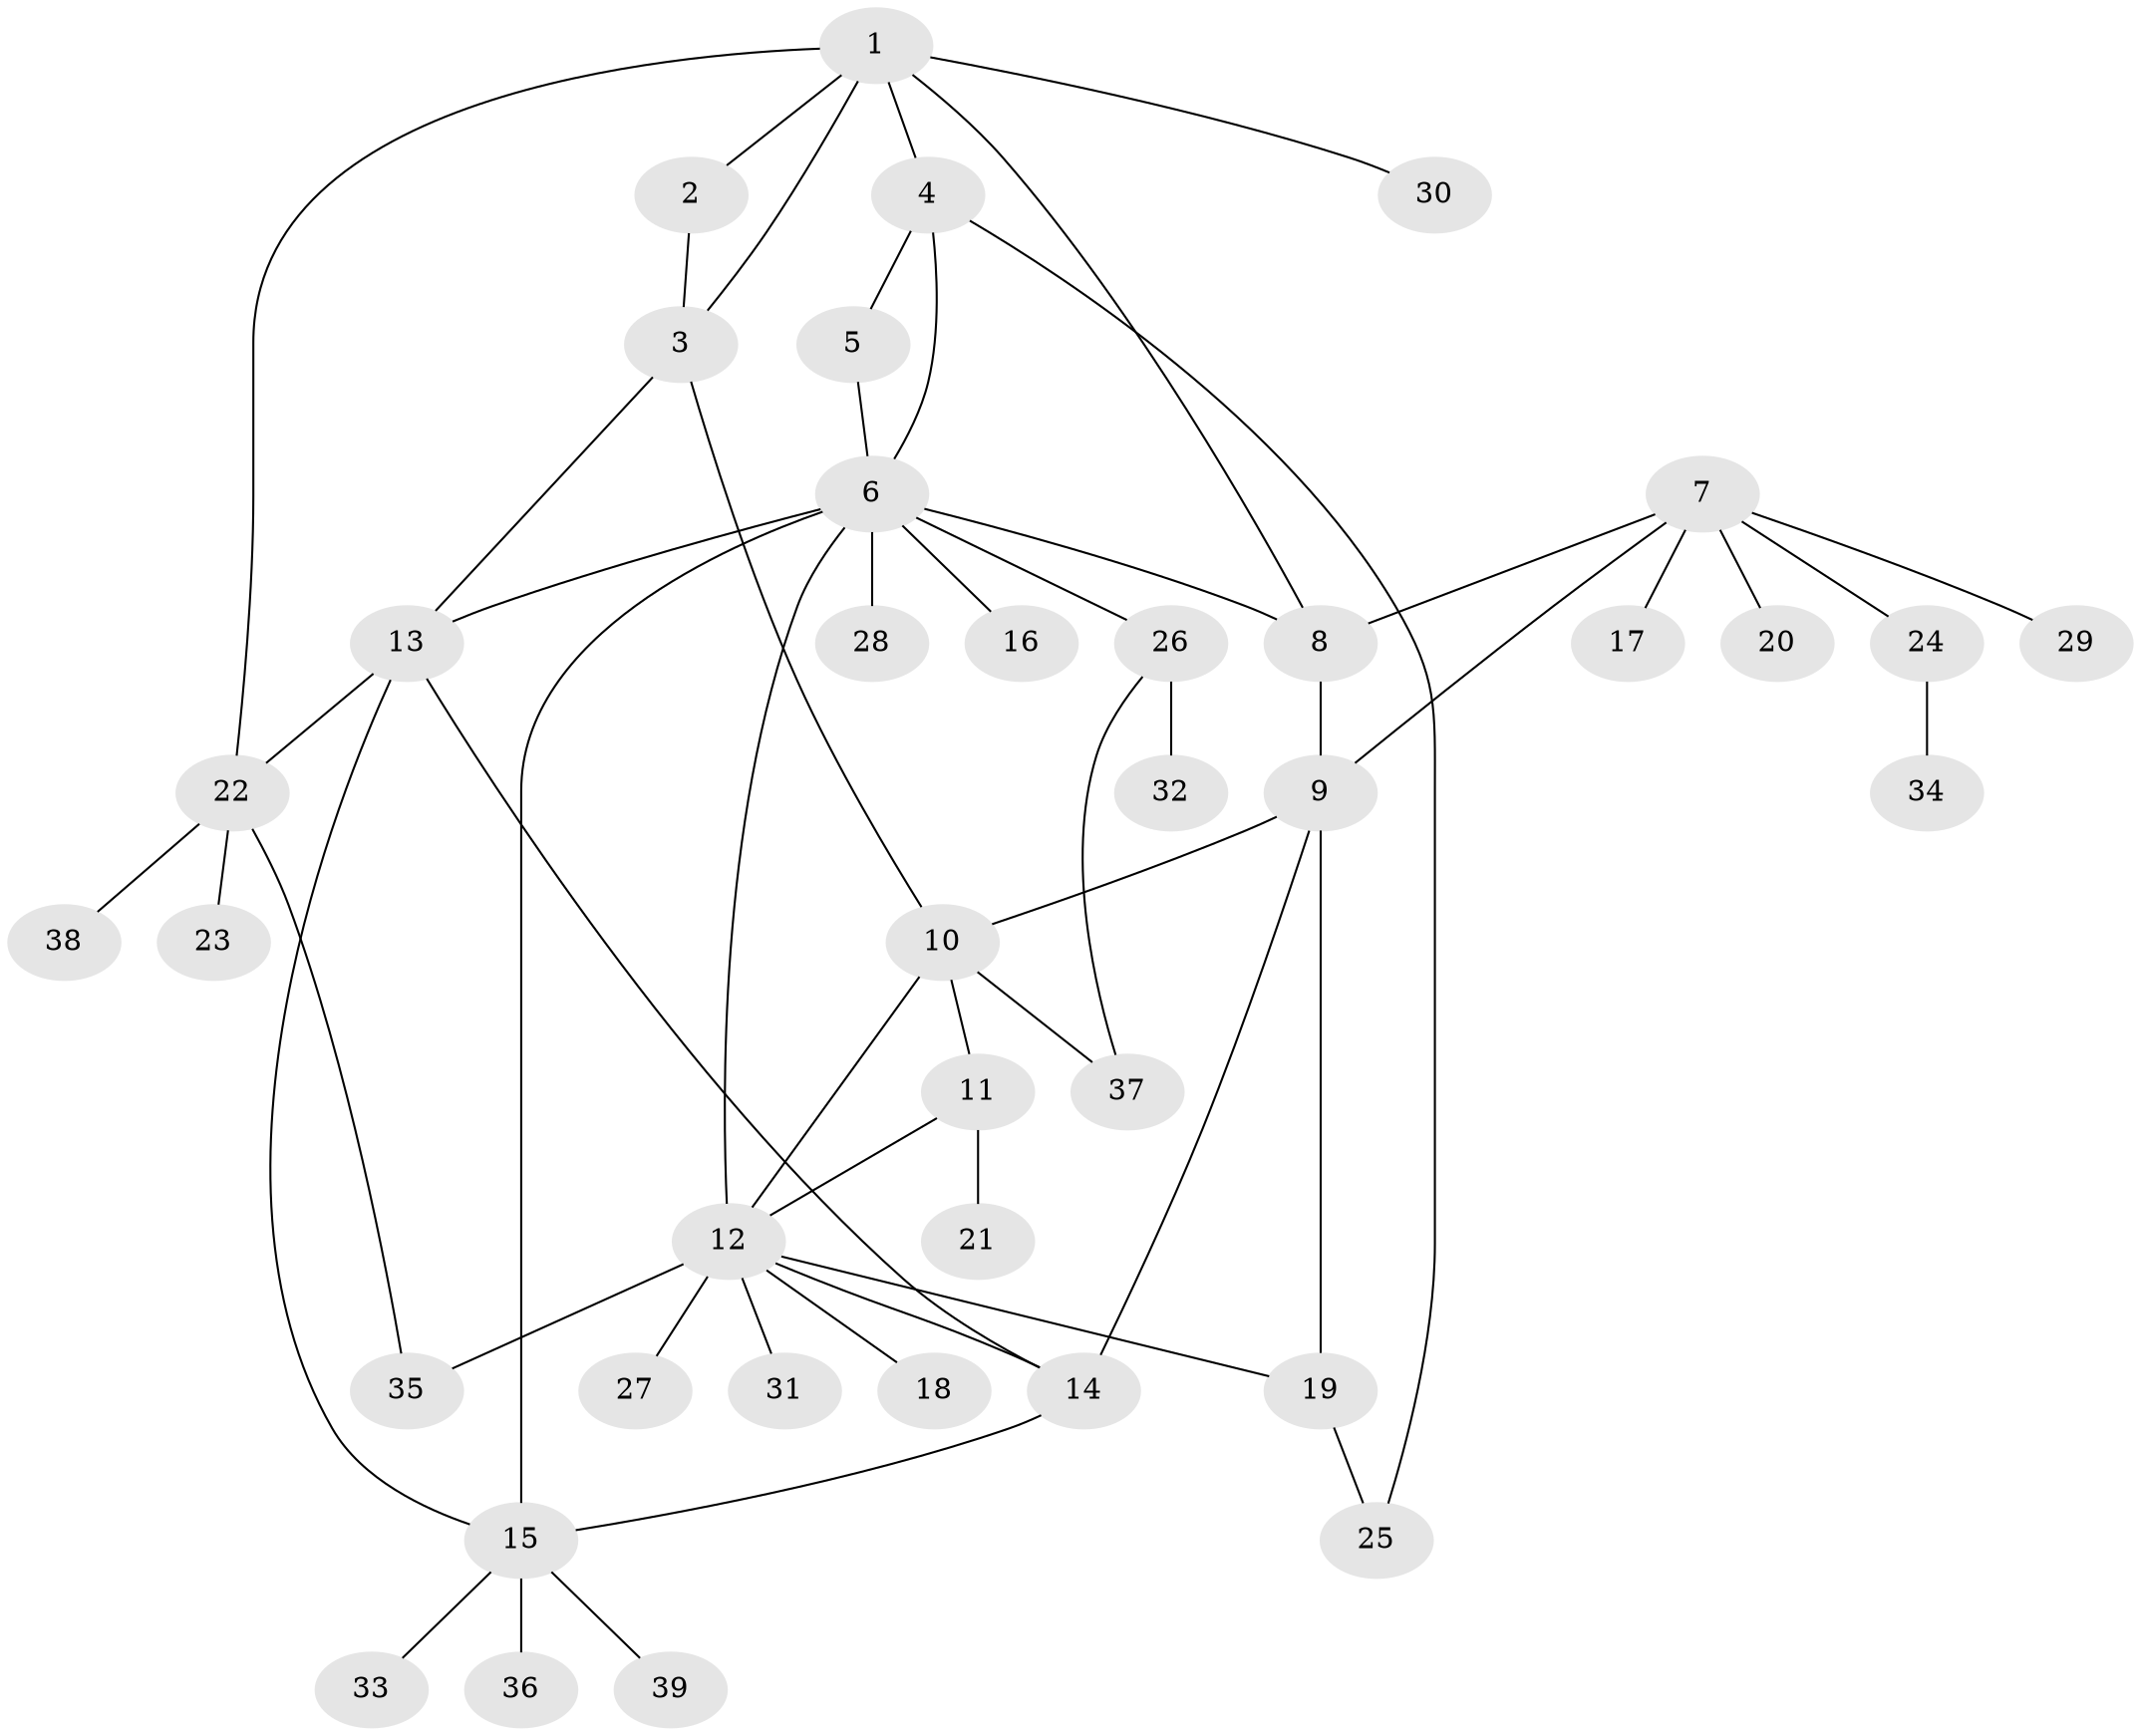 // original degree distribution, {9: 0.015625, 3: 0.078125, 5: 0.09375, 10: 0.03125, 7: 0.015625, 6: 0.046875, 4: 0.03125, 2: 0.171875, 1: 0.515625}
// Generated by graph-tools (version 1.1) at 2025/52/03/04/25 22:52:18]
// undirected, 39 vertices, 55 edges
graph export_dot {
  node [color=gray90,style=filled];
  1;
  2;
  3;
  4;
  5;
  6;
  7;
  8;
  9;
  10;
  11;
  12;
  13;
  14;
  15;
  16;
  17;
  18;
  19;
  20;
  21;
  22;
  23;
  24;
  25;
  26;
  27;
  28;
  29;
  30;
  31;
  32;
  33;
  34;
  35;
  36;
  37;
  38;
  39;
  1 -- 2 [weight=1.0];
  1 -- 3 [weight=1.0];
  1 -- 4 [weight=1.0];
  1 -- 8 [weight=1.0];
  1 -- 22 [weight=2.0];
  1 -- 30 [weight=2.0];
  2 -- 3 [weight=1.0];
  3 -- 10 [weight=1.0];
  3 -- 13 [weight=1.0];
  4 -- 5 [weight=1.0];
  4 -- 6 [weight=1.0];
  4 -- 25 [weight=1.0];
  5 -- 6 [weight=1.0];
  6 -- 8 [weight=1.0];
  6 -- 12 [weight=1.0];
  6 -- 13 [weight=1.0];
  6 -- 15 [weight=1.0];
  6 -- 16 [weight=1.0];
  6 -- 26 [weight=1.0];
  6 -- 28 [weight=1.0];
  7 -- 8 [weight=1.0];
  7 -- 9 [weight=1.0];
  7 -- 17 [weight=1.0];
  7 -- 20 [weight=1.0];
  7 -- 24 [weight=1.0];
  7 -- 29 [weight=1.0];
  8 -- 9 [weight=1.0];
  9 -- 10 [weight=1.0];
  9 -- 14 [weight=1.0];
  9 -- 19 [weight=1.0];
  10 -- 11 [weight=1.0];
  10 -- 12 [weight=1.0];
  10 -- 37 [weight=1.0];
  11 -- 12 [weight=1.0];
  11 -- 21 [weight=1.0];
  12 -- 14 [weight=1.0];
  12 -- 18 [weight=1.0];
  12 -- 19 [weight=1.0];
  12 -- 27 [weight=1.0];
  12 -- 31 [weight=1.0];
  12 -- 35 [weight=1.0];
  13 -- 14 [weight=1.0];
  13 -- 15 [weight=1.0];
  13 -- 22 [weight=1.0];
  14 -- 15 [weight=1.0];
  15 -- 33 [weight=1.0];
  15 -- 36 [weight=1.0];
  15 -- 39 [weight=1.0];
  19 -- 25 [weight=1.0];
  22 -- 23 [weight=1.0];
  22 -- 35 [weight=2.0];
  22 -- 38 [weight=1.0];
  24 -- 34 [weight=1.0];
  26 -- 32 [weight=1.0];
  26 -- 37 [weight=1.0];
}
